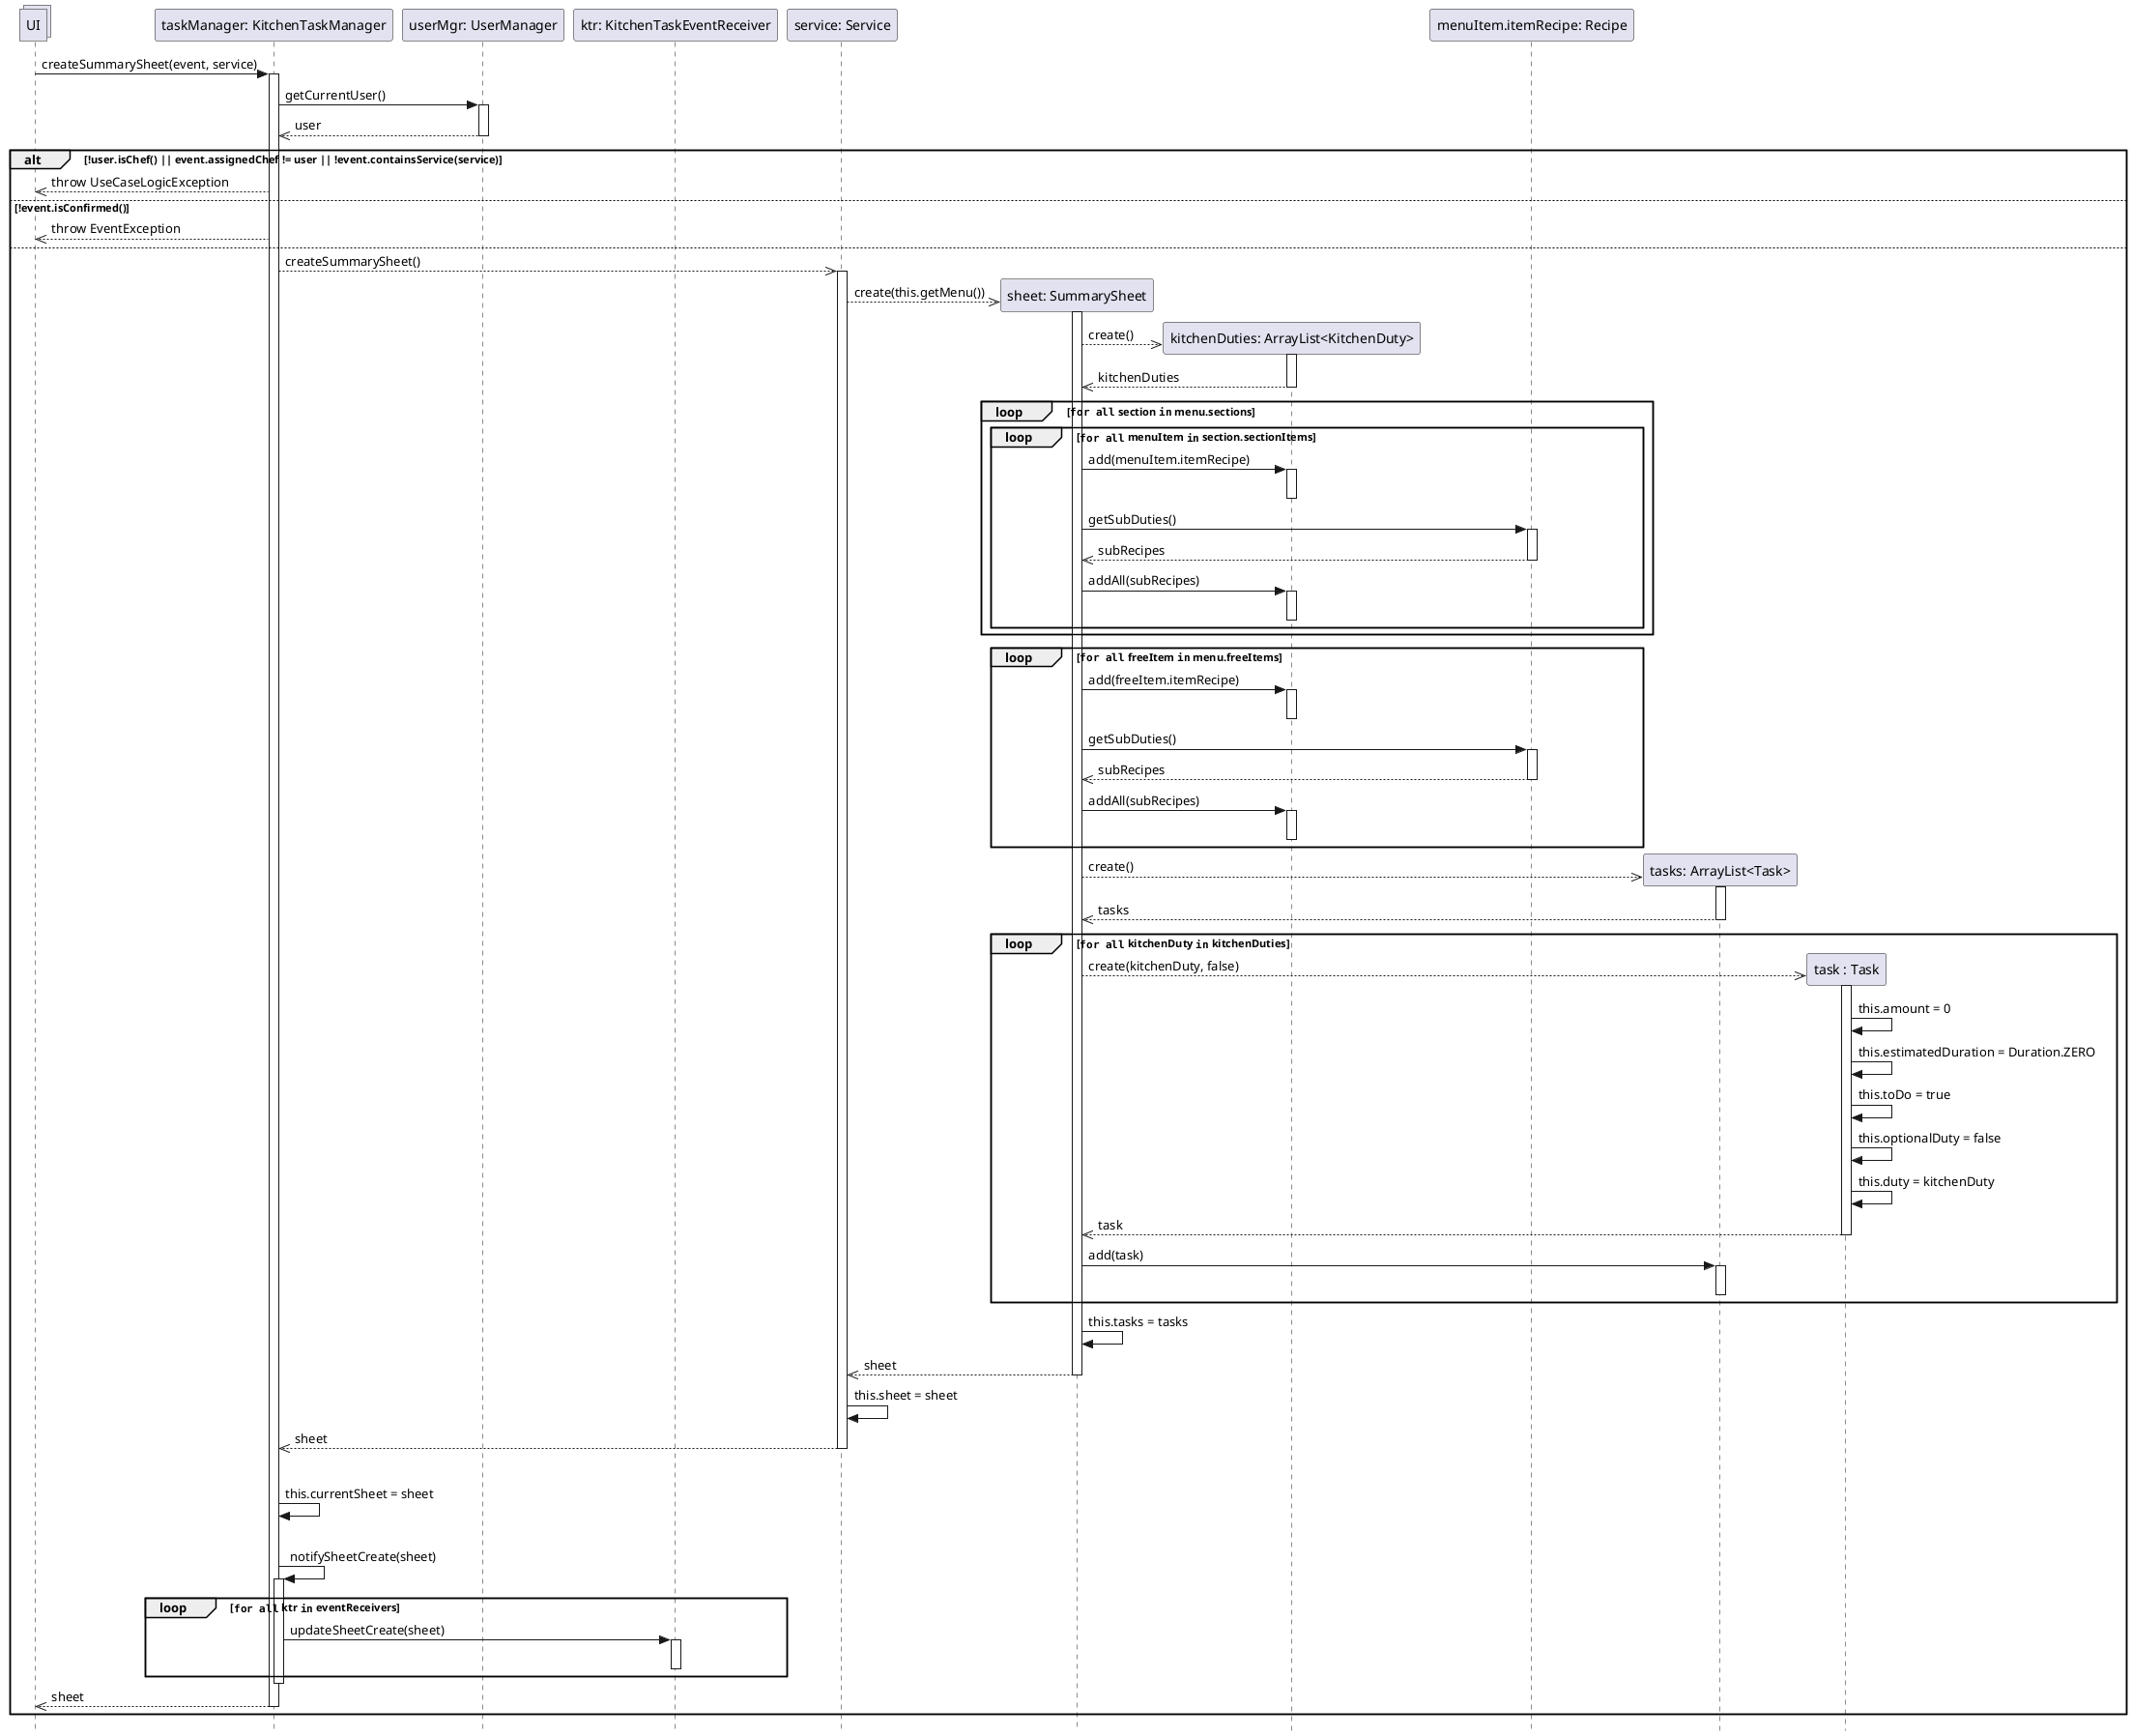 @startuml Operazione 1
skinparam Style strictuml

collections UI

participant "taskManager: KitchenTaskManager" as tm
UI -> tm: createSummarySheet(event, service)
activate tm

participant "userMgr: UserManager" as um
participant "ktr: KitchenTaskEventReceiver" as ktr
participant "service: Service" as service
tm -> um: getCurrentUser()
activate um
tm <<-- um: user
deactivate um

alt !user.isChef() || event.assignedChef != user || !event.containsService(service)
    UI <<-- tm: throw UseCaseLogicException
else !event.isConfirmed()
    UI <<-- tm: throw EventException
else
    participant "sheet: SummarySheet" as ss
    tm -->> service: createSummarySheet()
    activate service

        service -->>ss**: create(this.getMenu())
        activate ss

            participant "kitchenDuties: ArrayList<KitchenDuty>" as kdList
            ss -->> kdList**: create()
            activate kdList
                return kitchenDuties
            deactivate kdList
    
            loop ""for all"" section ""in"" menu.sections
                loop ""for all"" menuItem ""in"" section.sectionItems
                    ss -> kdList: add(menuItem.itemRecipe)
                    activate kdList
                    deactivate kdList
            
                    participant "menuItem.itemRecipe: Recipe" as recipe
                    ss -> recipe: getSubDuties()
                    activate recipe
                        ss <<-- recipe: subRecipes
                    deactivate recipe

                    ss -> kdList: addAll(subRecipes)
                    activate kdList
                    deactivate kdList

                end
            end

            loop ""for all"" freeItem ""in"" menu.freeItems
                ss -> kdList: add(freeItem.itemRecipe)
                activate kdList
                deactivate kdList

                participant "freeItem.itemRecipe: Recipe" as recipe
                ss -> recipe: getSubDuties()
                activate recipe
                    ss <<-- recipe: subRecipes
                deactivate recipe

                ss -> kdList: addAll(subRecipes)
                activate kdList
                deactivate kdList
            end

            participant "tasks: ArrayList<Task>" as tasks
            ss -->> tasks**: create()
            activate tasks
                ss <<-- tasks: tasks
            deactivate tasks

            loop ""for all"" kitchenDuty ""in"" kitchenDuties
                participant "task : Task" as t
                ss -->> t **: create(kitchenDuty, false)
                activate t
                    t -> t: this.amount = 0
                    t -> t: this.estimatedDuration = Duration.ZERO
                    t -> t: this.toDo = true
                    t -> t: this.optionalDuty = false
                    t -> t: this.duty = kitchenDuty
                return task
                deactivate t
                ss ->tasks: add(task)
                activate tasks
                deactivate tasks
            end

            ss -> ss: this.tasks = tasks
            service <<-- ss: sheet
        deactivate ss
        service->service:this.sheet = sheet
        tm <<-- service: sheet
    deactivate service

    |||
    tm -> tm: this.currentSheet = sheet
    |||
    tm -> tm: notifySheetCreate(sheet)
    activate tm
    loop ""for all"" ktr ""in"" eventReceivers
        tm -> ktr : updateSheetCreate(sheet)
        activate ktr
        deactivate ktr
    end
    deactivate tm


    UI <<-- tm: sheet
    deactivate tm
    
end

@enduml